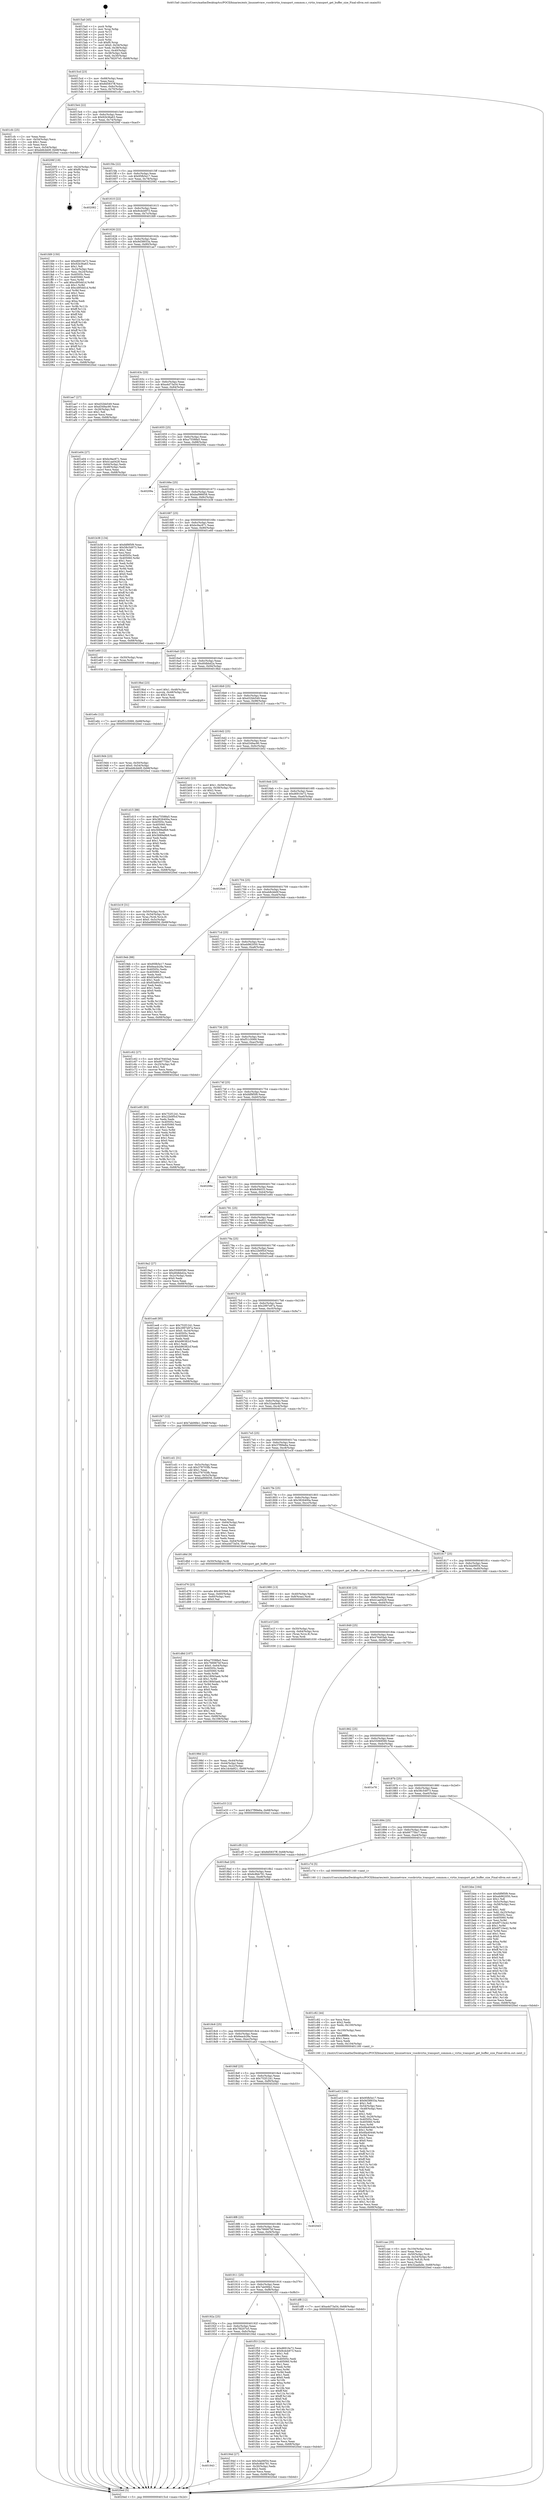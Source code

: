 digraph "0x4015a0" {
  label = "0x4015a0 (/mnt/c/Users/mathe/Desktop/tcc/POCII/binaries/extr_linuxnetvmw_vsockvirtio_transport_common.c_virtio_transport_get_buffer_size_Final-ollvm.out::main(0))"
  labelloc = "t"
  node[shape=record]

  Entry [label="",width=0.3,height=0.3,shape=circle,fillcolor=black,style=filled]
  "0x4015cd" [label="{
     0x4015cd [23]\l
     | [instrs]\l
     &nbsp;&nbsp;0x4015cd \<+3\>: mov -0x68(%rbp),%eax\l
     &nbsp;&nbsp;0x4015d0 \<+2\>: mov %eax,%ecx\l
     &nbsp;&nbsp;0x4015d2 \<+6\>: sub $0x8d5837ff,%ecx\l
     &nbsp;&nbsp;0x4015d8 \<+3\>: mov %eax,-0x6c(%rbp)\l
     &nbsp;&nbsp;0x4015db \<+3\>: mov %ecx,-0x70(%rbp)\l
     &nbsp;&nbsp;0x4015de \<+6\>: je 0000000000401cfc \<main+0x75c\>\l
  }"]
  "0x401cfc" [label="{
     0x401cfc [25]\l
     | [instrs]\l
     &nbsp;&nbsp;0x401cfc \<+2\>: xor %eax,%eax\l
     &nbsp;&nbsp;0x401cfe \<+3\>: mov -0x54(%rbp),%ecx\l
     &nbsp;&nbsp;0x401d01 \<+3\>: sub $0x1,%eax\l
     &nbsp;&nbsp;0x401d04 \<+2\>: sub %eax,%ecx\l
     &nbsp;&nbsp;0x401d06 \<+3\>: mov %ecx,-0x54(%rbp)\l
     &nbsp;&nbsp;0x401d09 \<+7\>: movl $0xeb8cbb0f,-0x68(%rbp)\l
     &nbsp;&nbsp;0x401d10 \<+5\>: jmp 00000000004020ed \<main+0xb4d\>\l
  }"]
  "0x4015e4" [label="{
     0x4015e4 [22]\l
     | [instrs]\l
     &nbsp;&nbsp;0x4015e4 \<+5\>: jmp 00000000004015e9 \<main+0x49\>\l
     &nbsp;&nbsp;0x4015e9 \<+3\>: mov -0x6c(%rbp),%eax\l
     &nbsp;&nbsp;0x4015ec \<+5\>: sub $0x92b36a63,%eax\l
     &nbsp;&nbsp;0x4015f1 \<+3\>: mov %eax,-0x74(%rbp)\l
     &nbsp;&nbsp;0x4015f4 \<+6\>: je 000000000040206f \<main+0xacf\>\l
  }"]
  Exit [label="",width=0.3,height=0.3,shape=circle,fillcolor=black,style=filled,peripheries=2]
  "0x40206f" [label="{
     0x40206f [19]\l
     | [instrs]\l
     &nbsp;&nbsp;0x40206f \<+3\>: mov -0x24(%rbp),%eax\l
     &nbsp;&nbsp;0x402072 \<+7\>: add $0xf0,%rsp\l
     &nbsp;&nbsp;0x402079 \<+1\>: pop %rbx\l
     &nbsp;&nbsp;0x40207a \<+2\>: pop %r12\l
     &nbsp;&nbsp;0x40207c \<+2\>: pop %r14\l
     &nbsp;&nbsp;0x40207e \<+2\>: pop %r15\l
     &nbsp;&nbsp;0x402080 \<+1\>: pop %rbp\l
     &nbsp;&nbsp;0x402081 \<+1\>: ret\l
  }"]
  "0x4015fa" [label="{
     0x4015fa [22]\l
     | [instrs]\l
     &nbsp;&nbsp;0x4015fa \<+5\>: jmp 00000000004015ff \<main+0x5f\>\l
     &nbsp;&nbsp;0x4015ff \<+3\>: mov -0x6c(%rbp),%eax\l
     &nbsp;&nbsp;0x401602 \<+5\>: sub $0x95fb5e17,%eax\l
     &nbsp;&nbsp;0x401607 \<+3\>: mov %eax,-0x78(%rbp)\l
     &nbsp;&nbsp;0x40160a \<+6\>: je 0000000000402082 \<main+0xae2\>\l
  }"]
  "0x401e6c" [label="{
     0x401e6c [12]\l
     | [instrs]\l
     &nbsp;&nbsp;0x401e6c \<+7\>: movl $0xf51c5069,-0x68(%rbp)\l
     &nbsp;&nbsp;0x401e73 \<+5\>: jmp 00000000004020ed \<main+0xb4d\>\l
  }"]
  "0x402082" [label="{
     0x402082\l
  }", style=dashed]
  "0x401610" [label="{
     0x401610 [22]\l
     | [instrs]\l
     &nbsp;&nbsp;0x401610 \<+5\>: jmp 0000000000401615 \<main+0x75\>\l
     &nbsp;&nbsp;0x401615 \<+3\>: mov -0x6c(%rbp),%eax\l
     &nbsp;&nbsp;0x401618 \<+5\>: sub $0x9cdcb973,%eax\l
     &nbsp;&nbsp;0x40161d \<+3\>: mov %eax,-0x7c(%rbp)\l
     &nbsp;&nbsp;0x401620 \<+6\>: je 0000000000401fd9 \<main+0xa39\>\l
  }"]
  "0x401e33" [label="{
     0x401e33 [12]\l
     | [instrs]\l
     &nbsp;&nbsp;0x401e33 \<+7\>: movl $0x37f99e6a,-0x68(%rbp)\l
     &nbsp;&nbsp;0x401e3a \<+5\>: jmp 00000000004020ed \<main+0xb4d\>\l
  }"]
  "0x401fd9" [label="{
     0x401fd9 [150]\l
     | [instrs]\l
     &nbsp;&nbsp;0x401fd9 \<+5\>: mov $0xd6910e72,%eax\l
     &nbsp;&nbsp;0x401fde \<+5\>: mov $0x92b36a63,%ecx\l
     &nbsp;&nbsp;0x401fe3 \<+2\>: mov $0x1,%dl\l
     &nbsp;&nbsp;0x401fe5 \<+3\>: mov -0x34(%rbp),%esi\l
     &nbsp;&nbsp;0x401fe8 \<+3\>: mov %esi,-0x24(%rbp)\l
     &nbsp;&nbsp;0x401feb \<+7\>: mov 0x40505c,%esi\l
     &nbsp;&nbsp;0x401ff2 \<+7\>: mov 0x405060,%edi\l
     &nbsp;&nbsp;0x401ff9 \<+3\>: mov %esi,%r8d\l
     &nbsp;&nbsp;0x401ffc \<+7\>: add $0xcd95dd1d,%r8d\l
     &nbsp;&nbsp;0x402003 \<+4\>: sub $0x1,%r8d\l
     &nbsp;&nbsp;0x402007 \<+7\>: sub $0xcd95dd1d,%r8d\l
     &nbsp;&nbsp;0x40200e \<+4\>: imul %r8d,%esi\l
     &nbsp;&nbsp;0x402012 \<+3\>: and $0x1,%esi\l
     &nbsp;&nbsp;0x402015 \<+3\>: cmp $0x0,%esi\l
     &nbsp;&nbsp;0x402018 \<+4\>: sete %r9b\l
     &nbsp;&nbsp;0x40201c \<+3\>: cmp $0xa,%edi\l
     &nbsp;&nbsp;0x40201f \<+4\>: setl %r10b\l
     &nbsp;&nbsp;0x402023 \<+3\>: mov %r9b,%r11b\l
     &nbsp;&nbsp;0x402026 \<+4\>: xor $0xff,%r11b\l
     &nbsp;&nbsp;0x40202a \<+3\>: mov %r10b,%bl\l
     &nbsp;&nbsp;0x40202d \<+3\>: xor $0xff,%bl\l
     &nbsp;&nbsp;0x402030 \<+3\>: xor $0x1,%dl\l
     &nbsp;&nbsp;0x402033 \<+3\>: mov %r11b,%r14b\l
     &nbsp;&nbsp;0x402036 \<+4\>: and $0xff,%r14b\l
     &nbsp;&nbsp;0x40203a \<+3\>: and %dl,%r9b\l
     &nbsp;&nbsp;0x40203d \<+3\>: mov %bl,%r15b\l
     &nbsp;&nbsp;0x402040 \<+4\>: and $0xff,%r15b\l
     &nbsp;&nbsp;0x402044 \<+3\>: and %dl,%r10b\l
     &nbsp;&nbsp;0x402047 \<+3\>: or %r9b,%r14b\l
     &nbsp;&nbsp;0x40204a \<+3\>: or %r10b,%r15b\l
     &nbsp;&nbsp;0x40204d \<+3\>: xor %r15b,%r14b\l
     &nbsp;&nbsp;0x402050 \<+3\>: or %bl,%r11b\l
     &nbsp;&nbsp;0x402053 \<+4\>: xor $0xff,%r11b\l
     &nbsp;&nbsp;0x402057 \<+3\>: or $0x1,%dl\l
     &nbsp;&nbsp;0x40205a \<+3\>: and %dl,%r11b\l
     &nbsp;&nbsp;0x40205d \<+3\>: or %r11b,%r14b\l
     &nbsp;&nbsp;0x402060 \<+4\>: test $0x1,%r14b\l
     &nbsp;&nbsp;0x402064 \<+3\>: cmovne %ecx,%eax\l
     &nbsp;&nbsp;0x402067 \<+3\>: mov %eax,-0x68(%rbp)\l
     &nbsp;&nbsp;0x40206a \<+5\>: jmp 00000000004020ed \<main+0xb4d\>\l
  }"]
  "0x401626" [label="{
     0x401626 [22]\l
     | [instrs]\l
     &nbsp;&nbsp;0x401626 \<+5\>: jmp 000000000040162b \<main+0x8b\>\l
     &nbsp;&nbsp;0x40162b \<+3\>: mov -0x6c(%rbp),%eax\l
     &nbsp;&nbsp;0x40162e \<+5\>: sub $0x9d38933a,%eax\l
     &nbsp;&nbsp;0x401633 \<+3\>: mov %eax,-0x80(%rbp)\l
     &nbsp;&nbsp;0x401636 \<+6\>: je 0000000000401ae7 \<main+0x547\>\l
  }"]
  "0x401d8d" [label="{
     0x401d8d [107]\l
     | [instrs]\l
     &nbsp;&nbsp;0x401d8d \<+5\>: mov $0xa75588a5,%esi\l
     &nbsp;&nbsp;0x401d92 \<+5\>: mov $0x766667bf,%ecx\l
     &nbsp;&nbsp;0x401d97 \<+7\>: movl $0x0,-0x64(%rbp)\l
     &nbsp;&nbsp;0x401d9e \<+7\>: mov 0x40505c,%edx\l
     &nbsp;&nbsp;0x401da5 \<+8\>: mov 0x405060,%r8d\l
     &nbsp;&nbsp;0x401dad \<+3\>: mov %edx,%r9d\l
     &nbsp;&nbsp;0x401db0 \<+7\>: add $0x180b5aeb,%r9d\l
     &nbsp;&nbsp;0x401db7 \<+4\>: sub $0x1,%r9d\l
     &nbsp;&nbsp;0x401dbb \<+7\>: sub $0x180b5aeb,%r9d\l
     &nbsp;&nbsp;0x401dc2 \<+4\>: imul %r9d,%edx\l
     &nbsp;&nbsp;0x401dc6 \<+3\>: and $0x1,%edx\l
     &nbsp;&nbsp;0x401dc9 \<+3\>: cmp $0x0,%edx\l
     &nbsp;&nbsp;0x401dcc \<+4\>: sete %r10b\l
     &nbsp;&nbsp;0x401dd0 \<+4\>: cmp $0xa,%r8d\l
     &nbsp;&nbsp;0x401dd4 \<+4\>: setl %r11b\l
     &nbsp;&nbsp;0x401dd8 \<+3\>: mov %r10b,%bl\l
     &nbsp;&nbsp;0x401ddb \<+3\>: and %r11b,%bl\l
     &nbsp;&nbsp;0x401dde \<+3\>: xor %r11b,%r10b\l
     &nbsp;&nbsp;0x401de1 \<+3\>: or %r10b,%bl\l
     &nbsp;&nbsp;0x401de4 \<+3\>: test $0x1,%bl\l
     &nbsp;&nbsp;0x401de7 \<+3\>: cmovne %ecx,%esi\l
     &nbsp;&nbsp;0x401dea \<+3\>: mov %esi,-0x68(%rbp)\l
     &nbsp;&nbsp;0x401ded \<+6\>: mov %eax,-0x108(%rbp)\l
     &nbsp;&nbsp;0x401df3 \<+5\>: jmp 00000000004020ed \<main+0xb4d\>\l
  }"]
  "0x401ae7" [label="{
     0x401ae7 [27]\l
     | [instrs]\l
     &nbsp;&nbsp;0x401ae7 \<+5\>: mov $0xd32bb549,%eax\l
     &nbsp;&nbsp;0x401aec \<+5\>: mov $0xd349ac90,%ecx\l
     &nbsp;&nbsp;0x401af1 \<+3\>: mov -0x26(%rbp),%dl\l
     &nbsp;&nbsp;0x401af4 \<+3\>: test $0x1,%dl\l
     &nbsp;&nbsp;0x401af7 \<+3\>: cmovne %ecx,%eax\l
     &nbsp;&nbsp;0x401afa \<+3\>: mov %eax,-0x68(%rbp)\l
     &nbsp;&nbsp;0x401afd \<+5\>: jmp 00000000004020ed \<main+0xb4d\>\l
  }"]
  "0x40163c" [label="{
     0x40163c [25]\l
     | [instrs]\l
     &nbsp;&nbsp;0x40163c \<+5\>: jmp 0000000000401641 \<main+0xa1\>\l
     &nbsp;&nbsp;0x401641 \<+3\>: mov -0x6c(%rbp),%eax\l
     &nbsp;&nbsp;0x401644 \<+5\>: sub $0xa4d73a54,%eax\l
     &nbsp;&nbsp;0x401649 \<+6\>: mov %eax,-0x84(%rbp)\l
     &nbsp;&nbsp;0x40164f \<+6\>: je 0000000000401e04 \<main+0x864\>\l
  }"]
  "0x401d76" [label="{
     0x401d76 [23]\l
     | [instrs]\l
     &nbsp;&nbsp;0x401d76 \<+10\>: movabs $0x4030b6,%rdi\l
     &nbsp;&nbsp;0x401d80 \<+3\>: mov %eax,-0x60(%rbp)\l
     &nbsp;&nbsp;0x401d83 \<+3\>: mov -0x60(%rbp),%esi\l
     &nbsp;&nbsp;0x401d86 \<+2\>: mov $0x0,%al\l
     &nbsp;&nbsp;0x401d88 \<+5\>: call 0000000000401040 \<printf@plt\>\l
     | [calls]\l
     &nbsp;&nbsp;0x401040 \{1\} (unknown)\l
  }"]
  "0x401e04" [label="{
     0x401e04 [27]\l
     | [instrs]\l
     &nbsp;&nbsp;0x401e04 \<+5\>: mov $0xbc9ac871,%eax\l
     &nbsp;&nbsp;0x401e09 \<+5\>: mov $0x41aa0428,%ecx\l
     &nbsp;&nbsp;0x401e0e \<+3\>: mov -0x64(%rbp),%edx\l
     &nbsp;&nbsp;0x401e11 \<+3\>: cmp -0x48(%rbp),%edx\l
     &nbsp;&nbsp;0x401e14 \<+3\>: cmovl %ecx,%eax\l
     &nbsp;&nbsp;0x401e17 \<+3\>: mov %eax,-0x68(%rbp)\l
     &nbsp;&nbsp;0x401e1a \<+5\>: jmp 00000000004020ed \<main+0xb4d\>\l
  }"]
  "0x401655" [label="{
     0x401655 [25]\l
     | [instrs]\l
     &nbsp;&nbsp;0x401655 \<+5\>: jmp 000000000040165a \<main+0xba\>\l
     &nbsp;&nbsp;0x40165a \<+3\>: mov -0x6c(%rbp),%eax\l
     &nbsp;&nbsp;0x40165d \<+5\>: sub $0xa75588a5,%eax\l
     &nbsp;&nbsp;0x401662 \<+6\>: mov %eax,-0x88(%rbp)\l
     &nbsp;&nbsp;0x401668 \<+6\>: je 000000000040209a \<main+0xafa\>\l
  }"]
  "0x401cae" [label="{
     0x401cae [35]\l
     | [instrs]\l
     &nbsp;&nbsp;0x401cae \<+6\>: mov -0x104(%rbp),%ecx\l
     &nbsp;&nbsp;0x401cb4 \<+3\>: imul %eax,%ecx\l
     &nbsp;&nbsp;0x401cb7 \<+4\>: mov -0x50(%rbp),%rdi\l
     &nbsp;&nbsp;0x401cbb \<+4\>: movslq -0x54(%rbp),%r8\l
     &nbsp;&nbsp;0x401cbf \<+4\>: mov (%rdi,%r8,8),%rdi\l
     &nbsp;&nbsp;0x401cc3 \<+2\>: mov %ecx,(%rdi)\l
     &nbsp;&nbsp;0x401cc5 \<+7\>: movl $0x32aafa4b,-0x68(%rbp)\l
     &nbsp;&nbsp;0x401ccc \<+5\>: jmp 00000000004020ed \<main+0xb4d\>\l
  }"]
  "0x40209a" [label="{
     0x40209a\l
  }", style=dashed]
  "0x40166e" [label="{
     0x40166e [25]\l
     | [instrs]\l
     &nbsp;&nbsp;0x40166e \<+5\>: jmp 0000000000401673 \<main+0xd3\>\l
     &nbsp;&nbsp;0x401673 \<+3\>: mov -0x6c(%rbp),%eax\l
     &nbsp;&nbsp;0x401676 \<+5\>: sub $0xba996658,%eax\l
     &nbsp;&nbsp;0x40167b \<+6\>: mov %eax,-0x8c(%rbp)\l
     &nbsp;&nbsp;0x401681 \<+6\>: je 0000000000401b38 \<main+0x598\>\l
  }"]
  "0x401c82" [label="{
     0x401c82 [44]\l
     | [instrs]\l
     &nbsp;&nbsp;0x401c82 \<+2\>: xor %ecx,%ecx\l
     &nbsp;&nbsp;0x401c84 \<+5\>: mov $0x2,%edx\l
     &nbsp;&nbsp;0x401c89 \<+6\>: mov %edx,-0x100(%rbp)\l
     &nbsp;&nbsp;0x401c8f \<+1\>: cltd\l
     &nbsp;&nbsp;0x401c90 \<+6\>: mov -0x100(%rbp),%esi\l
     &nbsp;&nbsp;0x401c96 \<+2\>: idiv %esi\l
     &nbsp;&nbsp;0x401c98 \<+6\>: imul $0xfffffffe,%edx,%edx\l
     &nbsp;&nbsp;0x401c9e \<+3\>: sub $0x1,%ecx\l
     &nbsp;&nbsp;0x401ca1 \<+2\>: sub %ecx,%edx\l
     &nbsp;&nbsp;0x401ca3 \<+6\>: mov %edx,-0x104(%rbp)\l
     &nbsp;&nbsp;0x401ca9 \<+5\>: call 0000000000401160 \<next_i\>\l
     | [calls]\l
     &nbsp;&nbsp;0x401160 \{1\} (/mnt/c/Users/mathe/Desktop/tcc/POCII/binaries/extr_linuxnetvmw_vsockvirtio_transport_common.c_virtio_transport_get_buffer_size_Final-ollvm.out::next_i)\l
  }"]
  "0x401b38" [label="{
     0x401b38 [134]\l
     | [instrs]\l
     &nbsp;&nbsp;0x401b38 \<+5\>: mov $0xfdf9f5f9,%eax\l
     &nbsp;&nbsp;0x401b3d \<+5\>: mov $0x58c54973,%ecx\l
     &nbsp;&nbsp;0x401b42 \<+2\>: mov $0x1,%dl\l
     &nbsp;&nbsp;0x401b44 \<+2\>: xor %esi,%esi\l
     &nbsp;&nbsp;0x401b46 \<+7\>: mov 0x40505c,%edi\l
     &nbsp;&nbsp;0x401b4d \<+8\>: mov 0x405060,%r8d\l
     &nbsp;&nbsp;0x401b55 \<+3\>: sub $0x1,%esi\l
     &nbsp;&nbsp;0x401b58 \<+3\>: mov %edi,%r9d\l
     &nbsp;&nbsp;0x401b5b \<+3\>: add %esi,%r9d\l
     &nbsp;&nbsp;0x401b5e \<+4\>: imul %r9d,%edi\l
     &nbsp;&nbsp;0x401b62 \<+3\>: and $0x1,%edi\l
     &nbsp;&nbsp;0x401b65 \<+3\>: cmp $0x0,%edi\l
     &nbsp;&nbsp;0x401b68 \<+4\>: sete %r10b\l
     &nbsp;&nbsp;0x401b6c \<+4\>: cmp $0xa,%r8d\l
     &nbsp;&nbsp;0x401b70 \<+4\>: setl %r11b\l
     &nbsp;&nbsp;0x401b74 \<+3\>: mov %r10b,%bl\l
     &nbsp;&nbsp;0x401b77 \<+3\>: xor $0xff,%bl\l
     &nbsp;&nbsp;0x401b7a \<+3\>: mov %r11b,%r14b\l
     &nbsp;&nbsp;0x401b7d \<+4\>: xor $0xff,%r14b\l
     &nbsp;&nbsp;0x401b81 \<+3\>: xor $0x0,%dl\l
     &nbsp;&nbsp;0x401b84 \<+3\>: mov %bl,%r15b\l
     &nbsp;&nbsp;0x401b87 \<+4\>: and $0x0,%r15b\l
     &nbsp;&nbsp;0x401b8b \<+3\>: and %dl,%r10b\l
     &nbsp;&nbsp;0x401b8e \<+3\>: mov %r14b,%r12b\l
     &nbsp;&nbsp;0x401b91 \<+4\>: and $0x0,%r12b\l
     &nbsp;&nbsp;0x401b95 \<+3\>: and %dl,%r11b\l
     &nbsp;&nbsp;0x401b98 \<+3\>: or %r10b,%r15b\l
     &nbsp;&nbsp;0x401b9b \<+3\>: or %r11b,%r12b\l
     &nbsp;&nbsp;0x401b9e \<+3\>: xor %r12b,%r15b\l
     &nbsp;&nbsp;0x401ba1 \<+3\>: or %r14b,%bl\l
     &nbsp;&nbsp;0x401ba4 \<+3\>: xor $0xff,%bl\l
     &nbsp;&nbsp;0x401ba7 \<+3\>: or $0x0,%dl\l
     &nbsp;&nbsp;0x401baa \<+2\>: and %dl,%bl\l
     &nbsp;&nbsp;0x401bac \<+3\>: or %bl,%r15b\l
     &nbsp;&nbsp;0x401baf \<+4\>: test $0x1,%r15b\l
     &nbsp;&nbsp;0x401bb3 \<+3\>: cmovne %ecx,%eax\l
     &nbsp;&nbsp;0x401bb6 \<+3\>: mov %eax,-0x68(%rbp)\l
     &nbsp;&nbsp;0x401bb9 \<+5\>: jmp 00000000004020ed \<main+0xb4d\>\l
  }"]
  "0x401687" [label="{
     0x401687 [25]\l
     | [instrs]\l
     &nbsp;&nbsp;0x401687 \<+5\>: jmp 000000000040168c \<main+0xec\>\l
     &nbsp;&nbsp;0x40168c \<+3\>: mov -0x6c(%rbp),%eax\l
     &nbsp;&nbsp;0x40168f \<+5\>: sub $0xbc9ac871,%eax\l
     &nbsp;&nbsp;0x401694 \<+6\>: mov %eax,-0x90(%rbp)\l
     &nbsp;&nbsp;0x40169a \<+6\>: je 0000000000401e60 \<main+0x8c0\>\l
  }"]
  "0x401b19" [label="{
     0x401b19 [31]\l
     | [instrs]\l
     &nbsp;&nbsp;0x401b19 \<+4\>: mov -0x50(%rbp),%rdi\l
     &nbsp;&nbsp;0x401b1d \<+4\>: movslq -0x54(%rbp),%rcx\l
     &nbsp;&nbsp;0x401b21 \<+4\>: mov %rax,(%rdi,%rcx,8)\l
     &nbsp;&nbsp;0x401b25 \<+7\>: movl $0x0,-0x5c(%rbp)\l
     &nbsp;&nbsp;0x401b2c \<+7\>: movl $0xba996658,-0x68(%rbp)\l
     &nbsp;&nbsp;0x401b33 \<+5\>: jmp 00000000004020ed \<main+0xb4d\>\l
  }"]
  "0x401e60" [label="{
     0x401e60 [12]\l
     | [instrs]\l
     &nbsp;&nbsp;0x401e60 \<+4\>: mov -0x50(%rbp),%rax\l
     &nbsp;&nbsp;0x401e64 \<+3\>: mov %rax,%rdi\l
     &nbsp;&nbsp;0x401e67 \<+5\>: call 0000000000401030 \<free@plt\>\l
     | [calls]\l
     &nbsp;&nbsp;0x401030 \{1\} (unknown)\l
  }"]
  "0x4016a0" [label="{
     0x4016a0 [25]\l
     | [instrs]\l
     &nbsp;&nbsp;0x4016a0 \<+5\>: jmp 00000000004016a5 \<main+0x105\>\l
     &nbsp;&nbsp;0x4016a5 \<+3\>: mov -0x6c(%rbp),%eax\l
     &nbsp;&nbsp;0x4016a8 \<+5\>: sub $0xd0dbbd2a,%eax\l
     &nbsp;&nbsp;0x4016ad \<+6\>: mov %eax,-0x94(%rbp)\l
     &nbsp;&nbsp;0x4016b3 \<+6\>: je 00000000004019bd \<main+0x41d\>\l
  }"]
  "0x4019d4" [label="{
     0x4019d4 [23]\l
     | [instrs]\l
     &nbsp;&nbsp;0x4019d4 \<+4\>: mov %rax,-0x50(%rbp)\l
     &nbsp;&nbsp;0x4019d8 \<+7\>: movl $0x0,-0x54(%rbp)\l
     &nbsp;&nbsp;0x4019df \<+7\>: movl $0xeb8cbb0f,-0x68(%rbp)\l
     &nbsp;&nbsp;0x4019e6 \<+5\>: jmp 00000000004020ed \<main+0xb4d\>\l
  }"]
  "0x4019bd" [label="{
     0x4019bd [23]\l
     | [instrs]\l
     &nbsp;&nbsp;0x4019bd \<+7\>: movl $0x1,-0x48(%rbp)\l
     &nbsp;&nbsp;0x4019c4 \<+4\>: movslq -0x48(%rbp),%rax\l
     &nbsp;&nbsp;0x4019c8 \<+4\>: shl $0x3,%rax\l
     &nbsp;&nbsp;0x4019cc \<+3\>: mov %rax,%rdi\l
     &nbsp;&nbsp;0x4019cf \<+5\>: call 0000000000401050 \<malloc@plt\>\l
     | [calls]\l
     &nbsp;&nbsp;0x401050 \{1\} (unknown)\l
  }"]
  "0x4016b9" [label="{
     0x4016b9 [25]\l
     | [instrs]\l
     &nbsp;&nbsp;0x4016b9 \<+5\>: jmp 00000000004016be \<main+0x11e\>\l
     &nbsp;&nbsp;0x4016be \<+3\>: mov -0x6c(%rbp),%eax\l
     &nbsp;&nbsp;0x4016c1 \<+5\>: sub $0xd32bb549,%eax\l
     &nbsp;&nbsp;0x4016c6 \<+6\>: mov %eax,-0x98(%rbp)\l
     &nbsp;&nbsp;0x4016cc \<+6\>: je 0000000000401d15 \<main+0x775\>\l
  }"]
  "0x40198d" [label="{
     0x40198d [21]\l
     | [instrs]\l
     &nbsp;&nbsp;0x40198d \<+3\>: mov %eax,-0x44(%rbp)\l
     &nbsp;&nbsp;0x401990 \<+3\>: mov -0x44(%rbp),%eax\l
     &nbsp;&nbsp;0x401993 \<+3\>: mov %eax,-0x2c(%rbp)\l
     &nbsp;&nbsp;0x401996 \<+7\>: movl $0x1dc4a921,-0x68(%rbp)\l
     &nbsp;&nbsp;0x40199d \<+5\>: jmp 00000000004020ed \<main+0xb4d\>\l
  }"]
  "0x401d15" [label="{
     0x401d15 [88]\l
     | [instrs]\l
     &nbsp;&nbsp;0x401d15 \<+5\>: mov $0xa75588a5,%eax\l
     &nbsp;&nbsp;0x401d1a \<+5\>: mov $0x3826400a,%ecx\l
     &nbsp;&nbsp;0x401d1f \<+7\>: mov 0x40505c,%edx\l
     &nbsp;&nbsp;0x401d26 \<+7\>: mov 0x405060,%esi\l
     &nbsp;&nbsp;0x401d2d \<+2\>: mov %edx,%edi\l
     &nbsp;&nbsp;0x401d2f \<+6\>: sub $0x5689a9b9,%edi\l
     &nbsp;&nbsp;0x401d35 \<+3\>: sub $0x1,%edi\l
     &nbsp;&nbsp;0x401d38 \<+6\>: add $0x5689a9b9,%edi\l
     &nbsp;&nbsp;0x401d3e \<+3\>: imul %edi,%edx\l
     &nbsp;&nbsp;0x401d41 \<+3\>: and $0x1,%edx\l
     &nbsp;&nbsp;0x401d44 \<+3\>: cmp $0x0,%edx\l
     &nbsp;&nbsp;0x401d47 \<+4\>: sete %r8b\l
     &nbsp;&nbsp;0x401d4b \<+3\>: cmp $0xa,%esi\l
     &nbsp;&nbsp;0x401d4e \<+4\>: setl %r9b\l
     &nbsp;&nbsp;0x401d52 \<+3\>: mov %r8b,%r10b\l
     &nbsp;&nbsp;0x401d55 \<+3\>: and %r9b,%r10b\l
     &nbsp;&nbsp;0x401d58 \<+3\>: xor %r9b,%r8b\l
     &nbsp;&nbsp;0x401d5b \<+3\>: or %r8b,%r10b\l
     &nbsp;&nbsp;0x401d5e \<+4\>: test $0x1,%r10b\l
     &nbsp;&nbsp;0x401d62 \<+3\>: cmovne %ecx,%eax\l
     &nbsp;&nbsp;0x401d65 \<+3\>: mov %eax,-0x68(%rbp)\l
     &nbsp;&nbsp;0x401d68 \<+5\>: jmp 00000000004020ed \<main+0xb4d\>\l
  }"]
  "0x4016d2" [label="{
     0x4016d2 [25]\l
     | [instrs]\l
     &nbsp;&nbsp;0x4016d2 \<+5\>: jmp 00000000004016d7 \<main+0x137\>\l
     &nbsp;&nbsp;0x4016d7 \<+3\>: mov -0x6c(%rbp),%eax\l
     &nbsp;&nbsp;0x4016da \<+5\>: sub $0xd349ac90,%eax\l
     &nbsp;&nbsp;0x4016df \<+6\>: mov %eax,-0x9c(%rbp)\l
     &nbsp;&nbsp;0x4016e5 \<+6\>: je 0000000000401b02 \<main+0x562\>\l
  }"]
  "0x4015a0" [label="{
     0x4015a0 [45]\l
     | [instrs]\l
     &nbsp;&nbsp;0x4015a0 \<+1\>: push %rbp\l
     &nbsp;&nbsp;0x4015a1 \<+3\>: mov %rsp,%rbp\l
     &nbsp;&nbsp;0x4015a4 \<+2\>: push %r15\l
     &nbsp;&nbsp;0x4015a6 \<+2\>: push %r14\l
     &nbsp;&nbsp;0x4015a8 \<+2\>: push %r12\l
     &nbsp;&nbsp;0x4015aa \<+1\>: push %rbx\l
     &nbsp;&nbsp;0x4015ab \<+7\>: sub $0xf0,%rsp\l
     &nbsp;&nbsp;0x4015b2 \<+7\>: movl $0x0,-0x34(%rbp)\l
     &nbsp;&nbsp;0x4015b9 \<+3\>: mov %edi,-0x38(%rbp)\l
     &nbsp;&nbsp;0x4015bc \<+4\>: mov %rsi,-0x40(%rbp)\l
     &nbsp;&nbsp;0x4015c0 \<+3\>: mov -0x38(%rbp),%edi\l
     &nbsp;&nbsp;0x4015c3 \<+3\>: mov %edi,-0x30(%rbp)\l
     &nbsp;&nbsp;0x4015c6 \<+7\>: movl $0x7fd207e5,-0x68(%rbp)\l
  }"]
  "0x401b02" [label="{
     0x401b02 [23]\l
     | [instrs]\l
     &nbsp;&nbsp;0x401b02 \<+7\>: movl $0x1,-0x58(%rbp)\l
     &nbsp;&nbsp;0x401b09 \<+4\>: movslq -0x58(%rbp),%rax\l
     &nbsp;&nbsp;0x401b0d \<+4\>: shl $0x2,%rax\l
     &nbsp;&nbsp;0x401b11 \<+3\>: mov %rax,%rdi\l
     &nbsp;&nbsp;0x401b14 \<+5\>: call 0000000000401050 \<malloc@plt\>\l
     | [calls]\l
     &nbsp;&nbsp;0x401050 \{1\} (unknown)\l
  }"]
  "0x4016eb" [label="{
     0x4016eb [25]\l
     | [instrs]\l
     &nbsp;&nbsp;0x4016eb \<+5\>: jmp 00000000004016f0 \<main+0x150\>\l
     &nbsp;&nbsp;0x4016f0 \<+3\>: mov -0x6c(%rbp),%eax\l
     &nbsp;&nbsp;0x4016f3 \<+5\>: sub $0xd6910e72,%eax\l
     &nbsp;&nbsp;0x4016f8 \<+6\>: mov %eax,-0xa0(%rbp)\l
     &nbsp;&nbsp;0x4016fe \<+6\>: je 00000000004020e6 \<main+0xb46\>\l
  }"]
  "0x4020ed" [label="{
     0x4020ed [5]\l
     | [instrs]\l
     &nbsp;&nbsp;0x4020ed \<+5\>: jmp 00000000004015cd \<main+0x2d\>\l
  }"]
  "0x4020e6" [label="{
     0x4020e6\l
  }", style=dashed]
  "0x401704" [label="{
     0x401704 [25]\l
     | [instrs]\l
     &nbsp;&nbsp;0x401704 \<+5\>: jmp 0000000000401709 \<main+0x169\>\l
     &nbsp;&nbsp;0x401709 \<+3\>: mov -0x6c(%rbp),%eax\l
     &nbsp;&nbsp;0x40170c \<+5\>: sub $0xeb8cbb0f,%eax\l
     &nbsp;&nbsp;0x401711 \<+6\>: mov %eax,-0xa4(%rbp)\l
     &nbsp;&nbsp;0x401717 \<+6\>: je 00000000004019eb \<main+0x44b\>\l
  }"]
  "0x401943" [label="{
     0x401943\l
  }", style=dashed]
  "0x4019eb" [label="{
     0x4019eb [88]\l
     | [instrs]\l
     &nbsp;&nbsp;0x4019eb \<+5\>: mov $0x95fb5e17,%eax\l
     &nbsp;&nbsp;0x4019f0 \<+5\>: mov $0x6eacb28a,%ecx\l
     &nbsp;&nbsp;0x4019f5 \<+7\>: mov 0x40505c,%edx\l
     &nbsp;&nbsp;0x4019fc \<+7\>: mov 0x405060,%esi\l
     &nbsp;&nbsp;0x401a03 \<+2\>: mov %edx,%edi\l
     &nbsp;&nbsp;0x401a05 \<+6\>: add $0x83a90c52,%edi\l
     &nbsp;&nbsp;0x401a0b \<+3\>: sub $0x1,%edi\l
     &nbsp;&nbsp;0x401a0e \<+6\>: sub $0x83a90c52,%edi\l
     &nbsp;&nbsp;0x401a14 \<+3\>: imul %edi,%edx\l
     &nbsp;&nbsp;0x401a17 \<+3\>: and $0x1,%edx\l
     &nbsp;&nbsp;0x401a1a \<+3\>: cmp $0x0,%edx\l
     &nbsp;&nbsp;0x401a1d \<+4\>: sete %r8b\l
     &nbsp;&nbsp;0x401a21 \<+3\>: cmp $0xa,%esi\l
     &nbsp;&nbsp;0x401a24 \<+4\>: setl %r9b\l
     &nbsp;&nbsp;0x401a28 \<+3\>: mov %r8b,%r10b\l
     &nbsp;&nbsp;0x401a2b \<+3\>: and %r9b,%r10b\l
     &nbsp;&nbsp;0x401a2e \<+3\>: xor %r9b,%r8b\l
     &nbsp;&nbsp;0x401a31 \<+3\>: or %r8b,%r10b\l
     &nbsp;&nbsp;0x401a34 \<+4\>: test $0x1,%r10b\l
     &nbsp;&nbsp;0x401a38 \<+3\>: cmovne %ecx,%eax\l
     &nbsp;&nbsp;0x401a3b \<+3\>: mov %eax,-0x68(%rbp)\l
     &nbsp;&nbsp;0x401a3e \<+5\>: jmp 00000000004020ed \<main+0xb4d\>\l
  }"]
  "0x40171d" [label="{
     0x40171d [25]\l
     | [instrs]\l
     &nbsp;&nbsp;0x40171d \<+5\>: jmp 0000000000401722 \<main+0x182\>\l
     &nbsp;&nbsp;0x401722 \<+3\>: mov -0x6c(%rbp),%eax\l
     &nbsp;&nbsp;0x401725 \<+5\>: sub $0xeb962050,%eax\l
     &nbsp;&nbsp;0x40172a \<+6\>: mov %eax,-0xa8(%rbp)\l
     &nbsp;&nbsp;0x401730 \<+6\>: je 0000000000401c62 \<main+0x6c2\>\l
  }"]
  "0x40194d" [label="{
     0x40194d [27]\l
     | [instrs]\l
     &nbsp;&nbsp;0x40194d \<+5\>: mov $0x3da06f34,%eax\l
     &nbsp;&nbsp;0x401952 \<+5\>: mov $0x6c8bb781,%ecx\l
     &nbsp;&nbsp;0x401957 \<+3\>: mov -0x30(%rbp),%edx\l
     &nbsp;&nbsp;0x40195a \<+3\>: cmp $0x2,%edx\l
     &nbsp;&nbsp;0x40195d \<+3\>: cmovne %ecx,%eax\l
     &nbsp;&nbsp;0x401960 \<+3\>: mov %eax,-0x68(%rbp)\l
     &nbsp;&nbsp;0x401963 \<+5\>: jmp 00000000004020ed \<main+0xb4d\>\l
  }"]
  "0x401c62" [label="{
     0x401c62 [27]\l
     | [instrs]\l
     &nbsp;&nbsp;0x401c62 \<+5\>: mov $0x476403ab,%eax\l
     &nbsp;&nbsp;0x401c67 \<+5\>: mov $0x66775bc7,%ecx\l
     &nbsp;&nbsp;0x401c6c \<+3\>: mov -0x25(%rbp),%dl\l
     &nbsp;&nbsp;0x401c6f \<+3\>: test $0x1,%dl\l
     &nbsp;&nbsp;0x401c72 \<+3\>: cmovne %ecx,%eax\l
     &nbsp;&nbsp;0x401c75 \<+3\>: mov %eax,-0x68(%rbp)\l
     &nbsp;&nbsp;0x401c78 \<+5\>: jmp 00000000004020ed \<main+0xb4d\>\l
  }"]
  "0x401736" [label="{
     0x401736 [25]\l
     | [instrs]\l
     &nbsp;&nbsp;0x401736 \<+5\>: jmp 000000000040173b \<main+0x19b\>\l
     &nbsp;&nbsp;0x40173b \<+3\>: mov -0x6c(%rbp),%eax\l
     &nbsp;&nbsp;0x40173e \<+5\>: sub $0xf51c5069,%eax\l
     &nbsp;&nbsp;0x401743 \<+6\>: mov %eax,-0xac(%rbp)\l
     &nbsp;&nbsp;0x401749 \<+6\>: je 0000000000401e95 \<main+0x8f5\>\l
  }"]
  "0x40192a" [label="{
     0x40192a [25]\l
     | [instrs]\l
     &nbsp;&nbsp;0x40192a \<+5\>: jmp 000000000040192f \<main+0x38f\>\l
     &nbsp;&nbsp;0x40192f \<+3\>: mov -0x6c(%rbp),%eax\l
     &nbsp;&nbsp;0x401932 \<+5\>: sub $0x7fd207e5,%eax\l
     &nbsp;&nbsp;0x401937 \<+6\>: mov %eax,-0xfc(%rbp)\l
     &nbsp;&nbsp;0x40193d \<+6\>: je 000000000040194d \<main+0x3ad\>\l
  }"]
  "0x401e95" [label="{
     0x401e95 [83]\l
     | [instrs]\l
     &nbsp;&nbsp;0x401e95 \<+5\>: mov $0x752f1241,%eax\l
     &nbsp;&nbsp;0x401e9a \<+5\>: mov $0x22b0f5cf,%ecx\l
     &nbsp;&nbsp;0x401e9f \<+2\>: xor %edx,%edx\l
     &nbsp;&nbsp;0x401ea1 \<+7\>: mov 0x40505c,%esi\l
     &nbsp;&nbsp;0x401ea8 \<+7\>: mov 0x405060,%edi\l
     &nbsp;&nbsp;0x401eaf \<+3\>: sub $0x1,%edx\l
     &nbsp;&nbsp;0x401eb2 \<+3\>: mov %esi,%r8d\l
     &nbsp;&nbsp;0x401eb5 \<+3\>: add %edx,%r8d\l
     &nbsp;&nbsp;0x401eb8 \<+4\>: imul %r8d,%esi\l
     &nbsp;&nbsp;0x401ebc \<+3\>: and $0x1,%esi\l
     &nbsp;&nbsp;0x401ebf \<+3\>: cmp $0x0,%esi\l
     &nbsp;&nbsp;0x401ec2 \<+4\>: sete %r9b\l
     &nbsp;&nbsp;0x401ec6 \<+3\>: cmp $0xa,%edi\l
     &nbsp;&nbsp;0x401ec9 \<+4\>: setl %r10b\l
     &nbsp;&nbsp;0x401ecd \<+3\>: mov %r9b,%r11b\l
     &nbsp;&nbsp;0x401ed0 \<+3\>: and %r10b,%r11b\l
     &nbsp;&nbsp;0x401ed3 \<+3\>: xor %r10b,%r9b\l
     &nbsp;&nbsp;0x401ed6 \<+3\>: or %r9b,%r11b\l
     &nbsp;&nbsp;0x401ed9 \<+4\>: test $0x1,%r11b\l
     &nbsp;&nbsp;0x401edd \<+3\>: cmovne %ecx,%eax\l
     &nbsp;&nbsp;0x401ee0 \<+3\>: mov %eax,-0x68(%rbp)\l
     &nbsp;&nbsp;0x401ee3 \<+5\>: jmp 00000000004020ed \<main+0xb4d\>\l
  }"]
  "0x40174f" [label="{
     0x40174f [25]\l
     | [instrs]\l
     &nbsp;&nbsp;0x40174f \<+5\>: jmp 0000000000401754 \<main+0x1b4\>\l
     &nbsp;&nbsp;0x401754 \<+3\>: mov -0x6c(%rbp),%eax\l
     &nbsp;&nbsp;0x401757 \<+5\>: sub $0xfdf9f5f9,%eax\l
     &nbsp;&nbsp;0x40175c \<+6\>: mov %eax,-0xb0(%rbp)\l
     &nbsp;&nbsp;0x401762 \<+6\>: je 000000000040208e \<main+0xaee\>\l
  }"]
  "0x401f53" [label="{
     0x401f53 [134]\l
     | [instrs]\l
     &nbsp;&nbsp;0x401f53 \<+5\>: mov $0xd6910e72,%eax\l
     &nbsp;&nbsp;0x401f58 \<+5\>: mov $0x9cdcb973,%ecx\l
     &nbsp;&nbsp;0x401f5d \<+2\>: mov $0x1,%dl\l
     &nbsp;&nbsp;0x401f5f \<+2\>: xor %esi,%esi\l
     &nbsp;&nbsp;0x401f61 \<+7\>: mov 0x40505c,%edi\l
     &nbsp;&nbsp;0x401f68 \<+8\>: mov 0x405060,%r8d\l
     &nbsp;&nbsp;0x401f70 \<+3\>: sub $0x1,%esi\l
     &nbsp;&nbsp;0x401f73 \<+3\>: mov %edi,%r9d\l
     &nbsp;&nbsp;0x401f76 \<+3\>: add %esi,%r9d\l
     &nbsp;&nbsp;0x401f79 \<+4\>: imul %r9d,%edi\l
     &nbsp;&nbsp;0x401f7d \<+3\>: and $0x1,%edi\l
     &nbsp;&nbsp;0x401f80 \<+3\>: cmp $0x0,%edi\l
     &nbsp;&nbsp;0x401f83 \<+4\>: sete %r10b\l
     &nbsp;&nbsp;0x401f87 \<+4\>: cmp $0xa,%r8d\l
     &nbsp;&nbsp;0x401f8b \<+4\>: setl %r11b\l
     &nbsp;&nbsp;0x401f8f \<+3\>: mov %r10b,%bl\l
     &nbsp;&nbsp;0x401f92 \<+3\>: xor $0xff,%bl\l
     &nbsp;&nbsp;0x401f95 \<+3\>: mov %r11b,%r14b\l
     &nbsp;&nbsp;0x401f98 \<+4\>: xor $0xff,%r14b\l
     &nbsp;&nbsp;0x401f9c \<+3\>: xor $0x0,%dl\l
     &nbsp;&nbsp;0x401f9f \<+3\>: mov %bl,%r15b\l
     &nbsp;&nbsp;0x401fa2 \<+4\>: and $0x0,%r15b\l
     &nbsp;&nbsp;0x401fa6 \<+3\>: and %dl,%r10b\l
     &nbsp;&nbsp;0x401fa9 \<+3\>: mov %r14b,%r12b\l
     &nbsp;&nbsp;0x401fac \<+4\>: and $0x0,%r12b\l
     &nbsp;&nbsp;0x401fb0 \<+3\>: and %dl,%r11b\l
     &nbsp;&nbsp;0x401fb3 \<+3\>: or %r10b,%r15b\l
     &nbsp;&nbsp;0x401fb6 \<+3\>: or %r11b,%r12b\l
     &nbsp;&nbsp;0x401fb9 \<+3\>: xor %r12b,%r15b\l
     &nbsp;&nbsp;0x401fbc \<+3\>: or %r14b,%bl\l
     &nbsp;&nbsp;0x401fbf \<+3\>: xor $0xff,%bl\l
     &nbsp;&nbsp;0x401fc2 \<+3\>: or $0x0,%dl\l
     &nbsp;&nbsp;0x401fc5 \<+2\>: and %dl,%bl\l
     &nbsp;&nbsp;0x401fc7 \<+3\>: or %bl,%r15b\l
     &nbsp;&nbsp;0x401fca \<+4\>: test $0x1,%r15b\l
     &nbsp;&nbsp;0x401fce \<+3\>: cmovne %ecx,%eax\l
     &nbsp;&nbsp;0x401fd1 \<+3\>: mov %eax,-0x68(%rbp)\l
     &nbsp;&nbsp;0x401fd4 \<+5\>: jmp 00000000004020ed \<main+0xb4d\>\l
  }"]
  "0x40208e" [label="{
     0x40208e\l
  }", style=dashed]
  "0x401768" [label="{
     0x401768 [25]\l
     | [instrs]\l
     &nbsp;&nbsp;0x401768 \<+5\>: jmp 000000000040176d \<main+0x1cd\>\l
     &nbsp;&nbsp;0x40176d \<+3\>: mov -0x6c(%rbp),%eax\l
     &nbsp;&nbsp;0x401770 \<+5\>: sub $0x8c84033,%eax\l
     &nbsp;&nbsp;0x401775 \<+6\>: mov %eax,-0xb4(%rbp)\l
     &nbsp;&nbsp;0x40177b \<+6\>: je 0000000000401e84 \<main+0x8e4\>\l
  }"]
  "0x401911" [label="{
     0x401911 [25]\l
     | [instrs]\l
     &nbsp;&nbsp;0x401911 \<+5\>: jmp 0000000000401916 \<main+0x376\>\l
     &nbsp;&nbsp;0x401916 \<+3\>: mov -0x6c(%rbp),%eax\l
     &nbsp;&nbsp;0x401919 \<+5\>: sub $0x7ab06fe1,%eax\l
     &nbsp;&nbsp;0x40191e \<+6\>: mov %eax,-0xf8(%rbp)\l
     &nbsp;&nbsp;0x401924 \<+6\>: je 0000000000401f53 \<main+0x9b3\>\l
  }"]
  "0x401e84" [label="{
     0x401e84\l
  }", style=dashed]
  "0x401781" [label="{
     0x401781 [25]\l
     | [instrs]\l
     &nbsp;&nbsp;0x401781 \<+5\>: jmp 0000000000401786 \<main+0x1e6\>\l
     &nbsp;&nbsp;0x401786 \<+3\>: mov -0x6c(%rbp),%eax\l
     &nbsp;&nbsp;0x401789 \<+5\>: sub $0x1dc4a921,%eax\l
     &nbsp;&nbsp;0x40178e \<+6\>: mov %eax,-0xb8(%rbp)\l
     &nbsp;&nbsp;0x401794 \<+6\>: je 00000000004019a2 \<main+0x402\>\l
  }"]
  "0x401df8" [label="{
     0x401df8 [12]\l
     | [instrs]\l
     &nbsp;&nbsp;0x401df8 \<+7\>: movl $0xa4d73a54,-0x68(%rbp)\l
     &nbsp;&nbsp;0x401dff \<+5\>: jmp 00000000004020ed \<main+0xb4d\>\l
  }"]
  "0x4019a2" [label="{
     0x4019a2 [27]\l
     | [instrs]\l
     &nbsp;&nbsp;0x4019a2 \<+5\>: mov $0x55069590,%eax\l
     &nbsp;&nbsp;0x4019a7 \<+5\>: mov $0xd0dbbd2a,%ecx\l
     &nbsp;&nbsp;0x4019ac \<+3\>: mov -0x2c(%rbp),%edx\l
     &nbsp;&nbsp;0x4019af \<+3\>: cmp $0x0,%edx\l
     &nbsp;&nbsp;0x4019b2 \<+3\>: cmove %ecx,%eax\l
     &nbsp;&nbsp;0x4019b5 \<+3\>: mov %eax,-0x68(%rbp)\l
     &nbsp;&nbsp;0x4019b8 \<+5\>: jmp 00000000004020ed \<main+0xb4d\>\l
  }"]
  "0x40179a" [label="{
     0x40179a [25]\l
     | [instrs]\l
     &nbsp;&nbsp;0x40179a \<+5\>: jmp 000000000040179f \<main+0x1ff\>\l
     &nbsp;&nbsp;0x40179f \<+3\>: mov -0x6c(%rbp),%eax\l
     &nbsp;&nbsp;0x4017a2 \<+5\>: sub $0x22b0f5cf,%eax\l
     &nbsp;&nbsp;0x4017a7 \<+6\>: mov %eax,-0xbc(%rbp)\l
     &nbsp;&nbsp;0x4017ad \<+6\>: je 0000000000401ee8 \<main+0x948\>\l
  }"]
  "0x4018f8" [label="{
     0x4018f8 [25]\l
     | [instrs]\l
     &nbsp;&nbsp;0x4018f8 \<+5\>: jmp 00000000004018fd \<main+0x35d\>\l
     &nbsp;&nbsp;0x4018fd \<+3\>: mov -0x6c(%rbp),%eax\l
     &nbsp;&nbsp;0x401900 \<+5\>: sub $0x766667bf,%eax\l
     &nbsp;&nbsp;0x401905 \<+6\>: mov %eax,-0xf4(%rbp)\l
     &nbsp;&nbsp;0x40190b \<+6\>: je 0000000000401df8 \<main+0x858\>\l
  }"]
  "0x401ee8" [label="{
     0x401ee8 [95]\l
     | [instrs]\l
     &nbsp;&nbsp;0x401ee8 \<+5\>: mov $0x752f1241,%eax\l
     &nbsp;&nbsp;0x401eed \<+5\>: mov $0x2997e97a,%ecx\l
     &nbsp;&nbsp;0x401ef2 \<+7\>: movl $0x0,-0x34(%rbp)\l
     &nbsp;&nbsp;0x401ef9 \<+7\>: mov 0x40505c,%edx\l
     &nbsp;&nbsp;0x401f00 \<+7\>: mov 0x405060,%esi\l
     &nbsp;&nbsp;0x401f07 \<+2\>: mov %edx,%edi\l
     &nbsp;&nbsp;0x401f09 \<+6\>: add $0xb96382cf,%edi\l
     &nbsp;&nbsp;0x401f0f \<+3\>: sub $0x1,%edi\l
     &nbsp;&nbsp;0x401f12 \<+6\>: sub $0xb96382cf,%edi\l
     &nbsp;&nbsp;0x401f18 \<+3\>: imul %edi,%edx\l
     &nbsp;&nbsp;0x401f1b \<+3\>: and $0x1,%edx\l
     &nbsp;&nbsp;0x401f1e \<+3\>: cmp $0x0,%edx\l
     &nbsp;&nbsp;0x401f21 \<+4\>: sete %r8b\l
     &nbsp;&nbsp;0x401f25 \<+3\>: cmp $0xa,%esi\l
     &nbsp;&nbsp;0x401f28 \<+4\>: setl %r9b\l
     &nbsp;&nbsp;0x401f2c \<+3\>: mov %r8b,%r10b\l
     &nbsp;&nbsp;0x401f2f \<+3\>: and %r9b,%r10b\l
     &nbsp;&nbsp;0x401f32 \<+3\>: xor %r9b,%r8b\l
     &nbsp;&nbsp;0x401f35 \<+3\>: or %r8b,%r10b\l
     &nbsp;&nbsp;0x401f38 \<+4\>: test $0x1,%r10b\l
     &nbsp;&nbsp;0x401f3c \<+3\>: cmovne %ecx,%eax\l
     &nbsp;&nbsp;0x401f3f \<+3\>: mov %eax,-0x68(%rbp)\l
     &nbsp;&nbsp;0x401f42 \<+5\>: jmp 00000000004020ed \<main+0xb4d\>\l
  }"]
  "0x4017b3" [label="{
     0x4017b3 [25]\l
     | [instrs]\l
     &nbsp;&nbsp;0x4017b3 \<+5\>: jmp 00000000004017b8 \<main+0x218\>\l
     &nbsp;&nbsp;0x4017b8 \<+3\>: mov -0x6c(%rbp),%eax\l
     &nbsp;&nbsp;0x4017bb \<+5\>: sub $0x2997e97a,%eax\l
     &nbsp;&nbsp;0x4017c0 \<+6\>: mov %eax,-0xc0(%rbp)\l
     &nbsp;&nbsp;0x4017c6 \<+6\>: je 0000000000401f47 \<main+0x9a7\>\l
  }"]
  "0x4020d3" [label="{
     0x4020d3\l
  }", style=dashed]
  "0x401f47" [label="{
     0x401f47 [12]\l
     | [instrs]\l
     &nbsp;&nbsp;0x401f47 \<+7\>: movl $0x7ab06fe1,-0x68(%rbp)\l
     &nbsp;&nbsp;0x401f4e \<+5\>: jmp 00000000004020ed \<main+0xb4d\>\l
  }"]
  "0x4017cc" [label="{
     0x4017cc [25]\l
     | [instrs]\l
     &nbsp;&nbsp;0x4017cc \<+5\>: jmp 00000000004017d1 \<main+0x231\>\l
     &nbsp;&nbsp;0x4017d1 \<+3\>: mov -0x6c(%rbp),%eax\l
     &nbsp;&nbsp;0x4017d4 \<+5\>: sub $0x32aafa4b,%eax\l
     &nbsp;&nbsp;0x4017d9 \<+6\>: mov %eax,-0xc4(%rbp)\l
     &nbsp;&nbsp;0x4017df \<+6\>: je 0000000000401cd1 \<main+0x731\>\l
  }"]
  "0x4018df" [label="{
     0x4018df [25]\l
     | [instrs]\l
     &nbsp;&nbsp;0x4018df \<+5\>: jmp 00000000004018e4 \<main+0x344\>\l
     &nbsp;&nbsp;0x4018e4 \<+3\>: mov -0x6c(%rbp),%eax\l
     &nbsp;&nbsp;0x4018e7 \<+5\>: sub $0x752f1241,%eax\l
     &nbsp;&nbsp;0x4018ec \<+6\>: mov %eax,-0xf0(%rbp)\l
     &nbsp;&nbsp;0x4018f2 \<+6\>: je 00000000004020d3 \<main+0xb33\>\l
  }"]
  "0x401cd1" [label="{
     0x401cd1 [31]\l
     | [instrs]\l
     &nbsp;&nbsp;0x401cd1 \<+3\>: mov -0x5c(%rbp),%eax\l
     &nbsp;&nbsp;0x401cd4 \<+5\>: sub $0x378703fb,%eax\l
     &nbsp;&nbsp;0x401cd9 \<+3\>: add $0x1,%eax\l
     &nbsp;&nbsp;0x401cdc \<+5\>: add $0x378703fb,%eax\l
     &nbsp;&nbsp;0x401ce1 \<+3\>: mov %eax,-0x5c(%rbp)\l
     &nbsp;&nbsp;0x401ce4 \<+7\>: movl $0xba996658,-0x68(%rbp)\l
     &nbsp;&nbsp;0x401ceb \<+5\>: jmp 00000000004020ed \<main+0xb4d\>\l
  }"]
  "0x4017e5" [label="{
     0x4017e5 [25]\l
     | [instrs]\l
     &nbsp;&nbsp;0x4017e5 \<+5\>: jmp 00000000004017ea \<main+0x24a\>\l
     &nbsp;&nbsp;0x4017ea \<+3\>: mov -0x6c(%rbp),%eax\l
     &nbsp;&nbsp;0x4017ed \<+5\>: sub $0x37f99e6a,%eax\l
     &nbsp;&nbsp;0x4017f2 \<+6\>: mov %eax,-0xc8(%rbp)\l
     &nbsp;&nbsp;0x4017f8 \<+6\>: je 0000000000401e3f \<main+0x89f\>\l
  }"]
  "0x401a43" [label="{
     0x401a43 [164]\l
     | [instrs]\l
     &nbsp;&nbsp;0x401a43 \<+5\>: mov $0x95fb5e17,%eax\l
     &nbsp;&nbsp;0x401a48 \<+5\>: mov $0x9d38933a,%ecx\l
     &nbsp;&nbsp;0x401a4d \<+2\>: mov $0x1,%dl\l
     &nbsp;&nbsp;0x401a4f \<+3\>: mov -0x54(%rbp),%esi\l
     &nbsp;&nbsp;0x401a52 \<+3\>: cmp -0x48(%rbp),%esi\l
     &nbsp;&nbsp;0x401a55 \<+4\>: setl %dil\l
     &nbsp;&nbsp;0x401a59 \<+4\>: and $0x1,%dil\l
     &nbsp;&nbsp;0x401a5d \<+4\>: mov %dil,-0x26(%rbp)\l
     &nbsp;&nbsp;0x401a61 \<+7\>: mov 0x40505c,%esi\l
     &nbsp;&nbsp;0x401a68 \<+8\>: mov 0x405060,%r8d\l
     &nbsp;&nbsp;0x401a70 \<+3\>: mov %esi,%r9d\l
     &nbsp;&nbsp;0x401a73 \<+7\>: sub $0x6fa40446,%r9d\l
     &nbsp;&nbsp;0x401a7a \<+4\>: sub $0x1,%r9d\l
     &nbsp;&nbsp;0x401a7e \<+7\>: add $0x6fa40446,%r9d\l
     &nbsp;&nbsp;0x401a85 \<+4\>: imul %r9d,%esi\l
     &nbsp;&nbsp;0x401a89 \<+3\>: and $0x1,%esi\l
     &nbsp;&nbsp;0x401a8c \<+3\>: cmp $0x0,%esi\l
     &nbsp;&nbsp;0x401a8f \<+4\>: sete %dil\l
     &nbsp;&nbsp;0x401a93 \<+4\>: cmp $0xa,%r8d\l
     &nbsp;&nbsp;0x401a97 \<+4\>: setl %r10b\l
     &nbsp;&nbsp;0x401a9b \<+3\>: mov %dil,%r11b\l
     &nbsp;&nbsp;0x401a9e \<+4\>: xor $0xff,%r11b\l
     &nbsp;&nbsp;0x401aa2 \<+3\>: mov %r10b,%bl\l
     &nbsp;&nbsp;0x401aa5 \<+3\>: xor $0xff,%bl\l
     &nbsp;&nbsp;0x401aa8 \<+3\>: xor $0x0,%dl\l
     &nbsp;&nbsp;0x401aab \<+3\>: mov %r11b,%r14b\l
     &nbsp;&nbsp;0x401aae \<+4\>: and $0x0,%r14b\l
     &nbsp;&nbsp;0x401ab2 \<+3\>: and %dl,%dil\l
     &nbsp;&nbsp;0x401ab5 \<+3\>: mov %bl,%r15b\l
     &nbsp;&nbsp;0x401ab8 \<+4\>: and $0x0,%r15b\l
     &nbsp;&nbsp;0x401abc \<+3\>: and %dl,%r10b\l
     &nbsp;&nbsp;0x401abf \<+3\>: or %dil,%r14b\l
     &nbsp;&nbsp;0x401ac2 \<+3\>: or %r10b,%r15b\l
     &nbsp;&nbsp;0x401ac5 \<+3\>: xor %r15b,%r14b\l
     &nbsp;&nbsp;0x401ac8 \<+3\>: or %bl,%r11b\l
     &nbsp;&nbsp;0x401acb \<+4\>: xor $0xff,%r11b\l
     &nbsp;&nbsp;0x401acf \<+3\>: or $0x0,%dl\l
     &nbsp;&nbsp;0x401ad2 \<+3\>: and %dl,%r11b\l
     &nbsp;&nbsp;0x401ad5 \<+3\>: or %r11b,%r14b\l
     &nbsp;&nbsp;0x401ad8 \<+4\>: test $0x1,%r14b\l
     &nbsp;&nbsp;0x401adc \<+3\>: cmovne %ecx,%eax\l
     &nbsp;&nbsp;0x401adf \<+3\>: mov %eax,-0x68(%rbp)\l
     &nbsp;&nbsp;0x401ae2 \<+5\>: jmp 00000000004020ed \<main+0xb4d\>\l
  }"]
  "0x401e3f" [label="{
     0x401e3f [33]\l
     | [instrs]\l
     &nbsp;&nbsp;0x401e3f \<+2\>: xor %eax,%eax\l
     &nbsp;&nbsp;0x401e41 \<+3\>: mov -0x64(%rbp),%ecx\l
     &nbsp;&nbsp;0x401e44 \<+2\>: mov %eax,%edx\l
     &nbsp;&nbsp;0x401e46 \<+2\>: sub %ecx,%edx\l
     &nbsp;&nbsp;0x401e48 \<+2\>: mov %eax,%ecx\l
     &nbsp;&nbsp;0x401e4a \<+3\>: sub $0x1,%ecx\l
     &nbsp;&nbsp;0x401e4d \<+2\>: add %ecx,%edx\l
     &nbsp;&nbsp;0x401e4f \<+2\>: sub %edx,%eax\l
     &nbsp;&nbsp;0x401e51 \<+3\>: mov %eax,-0x64(%rbp)\l
     &nbsp;&nbsp;0x401e54 \<+7\>: movl $0xa4d73a54,-0x68(%rbp)\l
     &nbsp;&nbsp;0x401e5b \<+5\>: jmp 00000000004020ed \<main+0xb4d\>\l
  }"]
  "0x4017fe" [label="{
     0x4017fe [25]\l
     | [instrs]\l
     &nbsp;&nbsp;0x4017fe \<+5\>: jmp 0000000000401803 \<main+0x263\>\l
     &nbsp;&nbsp;0x401803 \<+3\>: mov -0x6c(%rbp),%eax\l
     &nbsp;&nbsp;0x401806 \<+5\>: sub $0x3826400a,%eax\l
     &nbsp;&nbsp;0x40180b \<+6\>: mov %eax,-0xcc(%rbp)\l
     &nbsp;&nbsp;0x401811 \<+6\>: je 0000000000401d6d \<main+0x7cd\>\l
  }"]
  "0x4018c6" [label="{
     0x4018c6 [25]\l
     | [instrs]\l
     &nbsp;&nbsp;0x4018c6 \<+5\>: jmp 00000000004018cb \<main+0x32b\>\l
     &nbsp;&nbsp;0x4018cb \<+3\>: mov -0x6c(%rbp),%eax\l
     &nbsp;&nbsp;0x4018ce \<+5\>: sub $0x6eacb28a,%eax\l
     &nbsp;&nbsp;0x4018d3 \<+6\>: mov %eax,-0xec(%rbp)\l
     &nbsp;&nbsp;0x4018d9 \<+6\>: je 0000000000401a43 \<main+0x4a3\>\l
  }"]
  "0x401d6d" [label="{
     0x401d6d [9]\l
     | [instrs]\l
     &nbsp;&nbsp;0x401d6d \<+4\>: mov -0x50(%rbp),%rdi\l
     &nbsp;&nbsp;0x401d71 \<+5\>: call 0000000000401580 \<virtio_transport_get_buffer_size\>\l
     | [calls]\l
     &nbsp;&nbsp;0x401580 \{1\} (/mnt/c/Users/mathe/Desktop/tcc/POCII/binaries/extr_linuxnetvmw_vsockvirtio_transport_common.c_virtio_transport_get_buffer_size_Final-ollvm.out::virtio_transport_get_buffer_size)\l
  }"]
  "0x401817" [label="{
     0x401817 [25]\l
     | [instrs]\l
     &nbsp;&nbsp;0x401817 \<+5\>: jmp 000000000040181c \<main+0x27c\>\l
     &nbsp;&nbsp;0x40181c \<+3\>: mov -0x6c(%rbp),%eax\l
     &nbsp;&nbsp;0x40181f \<+5\>: sub $0x3da06f34,%eax\l
     &nbsp;&nbsp;0x401824 \<+6\>: mov %eax,-0xd0(%rbp)\l
     &nbsp;&nbsp;0x40182a \<+6\>: je 0000000000401980 \<main+0x3e0\>\l
  }"]
  "0x401968" [label="{
     0x401968\l
  }", style=dashed]
  "0x401980" [label="{
     0x401980 [13]\l
     | [instrs]\l
     &nbsp;&nbsp;0x401980 \<+4\>: mov -0x40(%rbp),%rax\l
     &nbsp;&nbsp;0x401984 \<+4\>: mov 0x8(%rax),%rdi\l
     &nbsp;&nbsp;0x401988 \<+5\>: call 0000000000401060 \<atoi@plt\>\l
     | [calls]\l
     &nbsp;&nbsp;0x401060 \{1\} (unknown)\l
  }"]
  "0x401830" [label="{
     0x401830 [25]\l
     | [instrs]\l
     &nbsp;&nbsp;0x401830 \<+5\>: jmp 0000000000401835 \<main+0x295\>\l
     &nbsp;&nbsp;0x401835 \<+3\>: mov -0x6c(%rbp),%eax\l
     &nbsp;&nbsp;0x401838 \<+5\>: sub $0x41aa0428,%eax\l
     &nbsp;&nbsp;0x40183d \<+6\>: mov %eax,-0xd4(%rbp)\l
     &nbsp;&nbsp;0x401843 \<+6\>: je 0000000000401e1f \<main+0x87f\>\l
  }"]
  "0x4018ad" [label="{
     0x4018ad [25]\l
     | [instrs]\l
     &nbsp;&nbsp;0x4018ad \<+5\>: jmp 00000000004018b2 \<main+0x312\>\l
     &nbsp;&nbsp;0x4018b2 \<+3\>: mov -0x6c(%rbp),%eax\l
     &nbsp;&nbsp;0x4018b5 \<+5\>: sub $0x6c8bb781,%eax\l
     &nbsp;&nbsp;0x4018ba \<+6\>: mov %eax,-0xe8(%rbp)\l
     &nbsp;&nbsp;0x4018c0 \<+6\>: je 0000000000401968 \<main+0x3c8\>\l
  }"]
  "0x401e1f" [label="{
     0x401e1f [20]\l
     | [instrs]\l
     &nbsp;&nbsp;0x401e1f \<+4\>: mov -0x50(%rbp),%rax\l
     &nbsp;&nbsp;0x401e23 \<+4\>: movslq -0x64(%rbp),%rcx\l
     &nbsp;&nbsp;0x401e27 \<+4\>: mov (%rax,%rcx,8),%rax\l
     &nbsp;&nbsp;0x401e2b \<+3\>: mov %rax,%rdi\l
     &nbsp;&nbsp;0x401e2e \<+5\>: call 0000000000401030 \<free@plt\>\l
     | [calls]\l
     &nbsp;&nbsp;0x401030 \{1\} (unknown)\l
  }"]
  "0x401849" [label="{
     0x401849 [25]\l
     | [instrs]\l
     &nbsp;&nbsp;0x401849 \<+5\>: jmp 000000000040184e \<main+0x2ae\>\l
     &nbsp;&nbsp;0x40184e \<+3\>: mov -0x6c(%rbp),%eax\l
     &nbsp;&nbsp;0x401851 \<+5\>: sub $0x476403ab,%eax\l
     &nbsp;&nbsp;0x401856 \<+6\>: mov %eax,-0xd8(%rbp)\l
     &nbsp;&nbsp;0x40185c \<+6\>: je 0000000000401cf0 \<main+0x750\>\l
  }"]
  "0x401c7d" [label="{
     0x401c7d [5]\l
     | [instrs]\l
     &nbsp;&nbsp;0x401c7d \<+5\>: call 0000000000401160 \<next_i\>\l
     | [calls]\l
     &nbsp;&nbsp;0x401160 \{1\} (/mnt/c/Users/mathe/Desktop/tcc/POCII/binaries/extr_linuxnetvmw_vsockvirtio_transport_common.c_virtio_transport_get_buffer_size_Final-ollvm.out::next_i)\l
  }"]
  "0x401cf0" [label="{
     0x401cf0 [12]\l
     | [instrs]\l
     &nbsp;&nbsp;0x401cf0 \<+7\>: movl $0x8d5837ff,-0x68(%rbp)\l
     &nbsp;&nbsp;0x401cf7 \<+5\>: jmp 00000000004020ed \<main+0xb4d\>\l
  }"]
  "0x401862" [label="{
     0x401862 [25]\l
     | [instrs]\l
     &nbsp;&nbsp;0x401862 \<+5\>: jmp 0000000000401867 \<main+0x2c7\>\l
     &nbsp;&nbsp;0x401867 \<+3\>: mov -0x6c(%rbp),%eax\l
     &nbsp;&nbsp;0x40186a \<+5\>: sub $0x55069590,%eax\l
     &nbsp;&nbsp;0x40186f \<+6\>: mov %eax,-0xdc(%rbp)\l
     &nbsp;&nbsp;0x401875 \<+6\>: je 0000000000401e78 \<main+0x8d8\>\l
  }"]
  "0x401894" [label="{
     0x401894 [25]\l
     | [instrs]\l
     &nbsp;&nbsp;0x401894 \<+5\>: jmp 0000000000401899 \<main+0x2f9\>\l
     &nbsp;&nbsp;0x401899 \<+3\>: mov -0x6c(%rbp),%eax\l
     &nbsp;&nbsp;0x40189c \<+5\>: sub $0x66775bc7,%eax\l
     &nbsp;&nbsp;0x4018a1 \<+6\>: mov %eax,-0xe4(%rbp)\l
     &nbsp;&nbsp;0x4018a7 \<+6\>: je 0000000000401c7d \<main+0x6dd\>\l
  }"]
  "0x401e78" [label="{
     0x401e78\l
  }", style=dashed]
  "0x40187b" [label="{
     0x40187b [25]\l
     | [instrs]\l
     &nbsp;&nbsp;0x40187b \<+5\>: jmp 0000000000401880 \<main+0x2e0\>\l
     &nbsp;&nbsp;0x401880 \<+3\>: mov -0x6c(%rbp),%eax\l
     &nbsp;&nbsp;0x401883 \<+5\>: sub $0x58c54973,%eax\l
     &nbsp;&nbsp;0x401888 \<+6\>: mov %eax,-0xe0(%rbp)\l
     &nbsp;&nbsp;0x40188e \<+6\>: je 0000000000401bbe \<main+0x61e\>\l
  }"]
  "0x401bbe" [label="{
     0x401bbe [164]\l
     | [instrs]\l
     &nbsp;&nbsp;0x401bbe \<+5\>: mov $0xfdf9f5f9,%eax\l
     &nbsp;&nbsp;0x401bc3 \<+5\>: mov $0xeb962050,%ecx\l
     &nbsp;&nbsp;0x401bc8 \<+2\>: mov $0x1,%dl\l
     &nbsp;&nbsp;0x401bca \<+3\>: mov -0x5c(%rbp),%esi\l
     &nbsp;&nbsp;0x401bcd \<+3\>: cmp -0x58(%rbp),%esi\l
     &nbsp;&nbsp;0x401bd0 \<+4\>: setl %dil\l
     &nbsp;&nbsp;0x401bd4 \<+4\>: and $0x1,%dil\l
     &nbsp;&nbsp;0x401bd8 \<+4\>: mov %dil,-0x25(%rbp)\l
     &nbsp;&nbsp;0x401bdc \<+7\>: mov 0x40505c,%esi\l
     &nbsp;&nbsp;0x401be3 \<+8\>: mov 0x405060,%r8d\l
     &nbsp;&nbsp;0x401beb \<+3\>: mov %esi,%r9d\l
     &nbsp;&nbsp;0x401bee \<+7\>: sub $0x6f710e42,%r9d\l
     &nbsp;&nbsp;0x401bf5 \<+4\>: sub $0x1,%r9d\l
     &nbsp;&nbsp;0x401bf9 \<+7\>: add $0x6f710e42,%r9d\l
     &nbsp;&nbsp;0x401c00 \<+4\>: imul %r9d,%esi\l
     &nbsp;&nbsp;0x401c04 \<+3\>: and $0x1,%esi\l
     &nbsp;&nbsp;0x401c07 \<+3\>: cmp $0x0,%esi\l
     &nbsp;&nbsp;0x401c0a \<+4\>: sete %dil\l
     &nbsp;&nbsp;0x401c0e \<+4\>: cmp $0xa,%r8d\l
     &nbsp;&nbsp;0x401c12 \<+4\>: setl %r10b\l
     &nbsp;&nbsp;0x401c16 \<+3\>: mov %dil,%r11b\l
     &nbsp;&nbsp;0x401c19 \<+4\>: xor $0xff,%r11b\l
     &nbsp;&nbsp;0x401c1d \<+3\>: mov %r10b,%bl\l
     &nbsp;&nbsp;0x401c20 \<+3\>: xor $0xff,%bl\l
     &nbsp;&nbsp;0x401c23 \<+3\>: xor $0x0,%dl\l
     &nbsp;&nbsp;0x401c26 \<+3\>: mov %r11b,%r14b\l
     &nbsp;&nbsp;0x401c29 \<+4\>: and $0x0,%r14b\l
     &nbsp;&nbsp;0x401c2d \<+3\>: and %dl,%dil\l
     &nbsp;&nbsp;0x401c30 \<+3\>: mov %bl,%r15b\l
     &nbsp;&nbsp;0x401c33 \<+4\>: and $0x0,%r15b\l
     &nbsp;&nbsp;0x401c37 \<+3\>: and %dl,%r10b\l
     &nbsp;&nbsp;0x401c3a \<+3\>: or %dil,%r14b\l
     &nbsp;&nbsp;0x401c3d \<+3\>: or %r10b,%r15b\l
     &nbsp;&nbsp;0x401c40 \<+3\>: xor %r15b,%r14b\l
     &nbsp;&nbsp;0x401c43 \<+3\>: or %bl,%r11b\l
     &nbsp;&nbsp;0x401c46 \<+4\>: xor $0xff,%r11b\l
     &nbsp;&nbsp;0x401c4a \<+3\>: or $0x0,%dl\l
     &nbsp;&nbsp;0x401c4d \<+3\>: and %dl,%r11b\l
     &nbsp;&nbsp;0x401c50 \<+3\>: or %r11b,%r14b\l
     &nbsp;&nbsp;0x401c53 \<+4\>: test $0x1,%r14b\l
     &nbsp;&nbsp;0x401c57 \<+3\>: cmovne %ecx,%eax\l
     &nbsp;&nbsp;0x401c5a \<+3\>: mov %eax,-0x68(%rbp)\l
     &nbsp;&nbsp;0x401c5d \<+5\>: jmp 00000000004020ed \<main+0xb4d\>\l
  }"]
  Entry -> "0x4015a0" [label=" 1"]
  "0x4015cd" -> "0x401cfc" [label=" 1"]
  "0x4015cd" -> "0x4015e4" [label=" 34"]
  "0x40206f" -> Exit [label=" 1"]
  "0x4015e4" -> "0x40206f" [label=" 1"]
  "0x4015e4" -> "0x4015fa" [label=" 33"]
  "0x401fd9" -> "0x4020ed" [label=" 1"]
  "0x4015fa" -> "0x402082" [label=" 0"]
  "0x4015fa" -> "0x401610" [label=" 33"]
  "0x401f53" -> "0x4020ed" [label=" 1"]
  "0x401610" -> "0x401fd9" [label=" 1"]
  "0x401610" -> "0x401626" [label=" 32"]
  "0x401f47" -> "0x4020ed" [label=" 1"]
  "0x401626" -> "0x401ae7" [label=" 2"]
  "0x401626" -> "0x40163c" [label=" 30"]
  "0x401ee8" -> "0x4020ed" [label=" 1"]
  "0x40163c" -> "0x401e04" [label=" 2"]
  "0x40163c" -> "0x401655" [label=" 28"]
  "0x401e95" -> "0x4020ed" [label=" 1"]
  "0x401655" -> "0x40209a" [label=" 0"]
  "0x401655" -> "0x40166e" [label=" 28"]
  "0x401e6c" -> "0x4020ed" [label=" 1"]
  "0x40166e" -> "0x401b38" [label=" 2"]
  "0x40166e" -> "0x401687" [label=" 26"]
  "0x401e60" -> "0x401e6c" [label=" 1"]
  "0x401687" -> "0x401e60" [label=" 1"]
  "0x401687" -> "0x4016a0" [label=" 25"]
  "0x401e3f" -> "0x4020ed" [label=" 1"]
  "0x4016a0" -> "0x4019bd" [label=" 1"]
  "0x4016a0" -> "0x4016b9" [label=" 24"]
  "0x401e33" -> "0x4020ed" [label=" 1"]
  "0x4016b9" -> "0x401d15" [label=" 1"]
  "0x4016b9" -> "0x4016d2" [label=" 23"]
  "0x401e1f" -> "0x401e33" [label=" 1"]
  "0x4016d2" -> "0x401b02" [label=" 1"]
  "0x4016d2" -> "0x4016eb" [label=" 22"]
  "0x401e04" -> "0x4020ed" [label=" 2"]
  "0x4016eb" -> "0x4020e6" [label=" 0"]
  "0x4016eb" -> "0x401704" [label=" 22"]
  "0x401df8" -> "0x4020ed" [label=" 1"]
  "0x401704" -> "0x4019eb" [label=" 2"]
  "0x401704" -> "0x40171d" [label=" 20"]
  "0x401d8d" -> "0x4020ed" [label=" 1"]
  "0x40171d" -> "0x401c62" [label=" 2"]
  "0x40171d" -> "0x401736" [label=" 18"]
  "0x401d76" -> "0x401d8d" [label=" 1"]
  "0x401736" -> "0x401e95" [label=" 1"]
  "0x401736" -> "0x40174f" [label=" 17"]
  "0x401d15" -> "0x4020ed" [label=" 1"]
  "0x40174f" -> "0x40208e" [label=" 0"]
  "0x40174f" -> "0x401768" [label=" 17"]
  "0x401cfc" -> "0x4020ed" [label=" 1"]
  "0x401768" -> "0x401e84" [label=" 0"]
  "0x401768" -> "0x401781" [label=" 17"]
  "0x401cd1" -> "0x4020ed" [label=" 1"]
  "0x401781" -> "0x4019a2" [label=" 1"]
  "0x401781" -> "0x40179a" [label=" 16"]
  "0x401cae" -> "0x4020ed" [label=" 1"]
  "0x40179a" -> "0x401ee8" [label=" 1"]
  "0x40179a" -> "0x4017b3" [label=" 15"]
  "0x401c7d" -> "0x401c82" [label=" 1"]
  "0x4017b3" -> "0x401f47" [label=" 1"]
  "0x4017b3" -> "0x4017cc" [label=" 14"]
  "0x401c62" -> "0x4020ed" [label=" 2"]
  "0x4017cc" -> "0x401cd1" [label=" 1"]
  "0x4017cc" -> "0x4017e5" [label=" 13"]
  "0x401b38" -> "0x4020ed" [label=" 2"]
  "0x4017e5" -> "0x401e3f" [label=" 1"]
  "0x4017e5" -> "0x4017fe" [label=" 12"]
  "0x401b19" -> "0x4020ed" [label=" 1"]
  "0x4017fe" -> "0x401d6d" [label=" 1"]
  "0x4017fe" -> "0x401817" [label=" 11"]
  "0x401ae7" -> "0x4020ed" [label=" 2"]
  "0x401817" -> "0x401980" [label=" 1"]
  "0x401817" -> "0x401830" [label=" 10"]
  "0x401a43" -> "0x4020ed" [label=" 2"]
  "0x401830" -> "0x401e1f" [label=" 1"]
  "0x401830" -> "0x401849" [label=" 9"]
  "0x4019d4" -> "0x4020ed" [label=" 1"]
  "0x401849" -> "0x401cf0" [label=" 1"]
  "0x401849" -> "0x401862" [label=" 8"]
  "0x4019bd" -> "0x4019d4" [label=" 1"]
  "0x401862" -> "0x401e78" [label=" 0"]
  "0x401862" -> "0x40187b" [label=" 8"]
  "0x40198d" -> "0x4020ed" [label=" 1"]
  "0x40187b" -> "0x401bbe" [label=" 2"]
  "0x40187b" -> "0x401894" [label=" 6"]
  "0x4019a2" -> "0x4020ed" [label=" 1"]
  "0x401894" -> "0x401c7d" [label=" 1"]
  "0x401894" -> "0x4018ad" [label=" 5"]
  "0x4019eb" -> "0x4020ed" [label=" 2"]
  "0x4018ad" -> "0x401968" [label=" 0"]
  "0x4018ad" -> "0x4018c6" [label=" 5"]
  "0x401b02" -> "0x401b19" [label=" 1"]
  "0x4018c6" -> "0x401a43" [label=" 2"]
  "0x4018c6" -> "0x4018df" [label=" 3"]
  "0x401bbe" -> "0x4020ed" [label=" 2"]
  "0x4018df" -> "0x4020d3" [label=" 0"]
  "0x4018df" -> "0x4018f8" [label=" 3"]
  "0x401c82" -> "0x401cae" [label=" 1"]
  "0x4018f8" -> "0x401df8" [label=" 1"]
  "0x4018f8" -> "0x401911" [label=" 2"]
  "0x401cf0" -> "0x4020ed" [label=" 1"]
  "0x401911" -> "0x401f53" [label=" 1"]
  "0x401911" -> "0x40192a" [label=" 1"]
  "0x401d6d" -> "0x401d76" [label=" 1"]
  "0x40192a" -> "0x40194d" [label=" 1"]
  "0x40192a" -> "0x401943" [label=" 0"]
  "0x40194d" -> "0x4020ed" [label=" 1"]
  "0x4015a0" -> "0x4015cd" [label=" 1"]
  "0x4020ed" -> "0x4015cd" [label=" 34"]
  "0x401980" -> "0x40198d" [label=" 1"]
}
